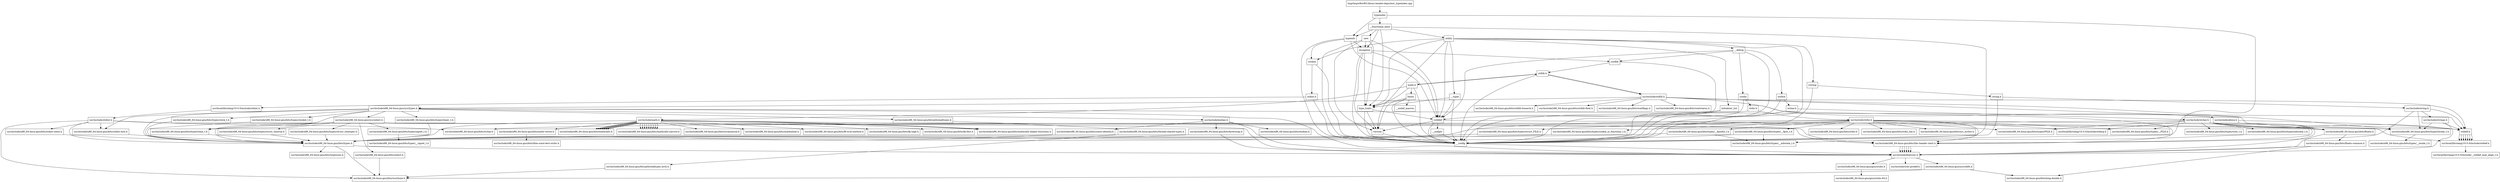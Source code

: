digraph "dependencies" {
  header_1 [ shape="box", label="typeindex"];
  header_0 [ shape="box", label="tmp/tmpw8iwRO.libcxx.header.deps/test_typeindex.cpp"];
  header_2 [ shape="box", label="__config"];
  header_3 [ shape="box", label="usr/include/features.h"];
  header_4 [ shape="box", label="usr/include/stdc-predef.h"];
  header_5 [ shape="box", label="usr/include/x86_64-linux-gnu/sys/cdefs.h"];
  header_6 [ shape="box", label="usr/include/x86_64-linux-gnu/bits/wordsize.h"];
  header_7 [ shape="box", label="usr/include/x86_64-linux-gnu/bits/long-double.h"];
  header_8 [ shape="box", label="usr/include/x86_64-linux-gnu/gnu/stubs.h"];
  header_9 [ shape="box", label="usr/include/x86_64-linux-gnu/gnu/stubs-64.h"];
  header_11 [ shape="box", label="typeinfo"];
  header_12 [ shape="box", label="exception"];
  header_13 [ shape="box", label="cstddef"];
  header_14 [ shape="box", label="version"];
  header_15 [ shape="box", label="usr/local/lib/clang/10.0.0/include/stddef.h"];
  header_16 [ shape="box", label="usr/local/lib/clang/10.0.0/include/__stddef_max_align_t.h"];
  header_17 [ shape="box", label="__nullptr"];
  header_18 [ shape="box", label="cstdlib"];
  header_19 [ shape="box", label="stdlib.h"];
  header_20 [ shape="box", label="usr/include/stdlib.h"];
  header_21 [ shape="box", label="usr/include/x86_64-linux-gnu/bits/libc-header-start.h"];
  header_22 [ shape="box", label="stddef.h"];
  header_23 [ shape="box", label="usr/include/x86_64-linux-gnu/bits/waitflags.h"];
  header_24 [ shape="box", label="usr/include/x86_64-linux-gnu/bits/waitstatus.h"];
  header_25 [ shape="box", label="usr/include/x86_64-linux-gnu/bits/floatn.h"];
  header_26 [ shape="box", label="usr/include/x86_64-linux-gnu/bits/floatn-common.h"];
  header_27 [ shape="box", label="usr/include/x86_64-linux-gnu/bits/types/locale_t.h"];
  header_28 [ shape="box", label="usr/include/x86_64-linux-gnu/bits/types/__locale_t.h"];
  header_29 [ shape="box", label="usr/include/x86_64-linux-gnu/sys/types.h"];
  header_30 [ shape="box", label="usr/include/x86_64-linux-gnu/bits/types.h"];
  header_31 [ shape="box", label="usr/include/x86_64-linux-gnu/bits/typesizes.h"];
  header_32 [ shape="box", label="usr/include/x86_64-linux-gnu/bits/types/clock_t.h"];
  header_33 [ shape="box", label="usr/include/x86_64-linux-gnu/bits/types/clockid_t.h"];
  header_34 [ shape="box", label="usr/include/x86_64-linux-gnu/bits/types/time_t.h"];
  header_35 [ shape="box", label="usr/include/x86_64-linux-gnu/bits/types/timer_t.h"];
  header_36 [ shape="box", label="usr/include/x86_64-linux-gnu/bits/stdint-intn.h"];
  header_37 [ shape="box", label="usr/include/endian.h"];
  header_38 [ shape="box", label="usr/include/x86_64-linux-gnu/bits/endian.h"];
  header_39 [ shape="box", label="usr/include/x86_64-linux-gnu/bits/byteswap.h"];
  header_40 [ shape="box", label="usr/include/x86_64-linux-gnu/bits/uintn-identity.h"];
  header_41 [ shape="box", label="usr/include/x86_64-linux-gnu/sys/select.h"];
  header_42 [ shape="box", label="usr/include/x86_64-linux-gnu/bits/select.h"];
  header_43 [ shape="box", label="usr/include/x86_64-linux-gnu/bits/types/sigset_t.h"];
  header_44 [ shape="box", label="usr/include/x86_64-linux-gnu/bits/types/__sigset_t.h"];
  header_45 [ shape="box", label="usr/include/x86_64-linux-gnu/bits/types/struct_timeval.h"];
  header_46 [ shape="box", label="usr/include/x86_64-linux-gnu/bits/types/struct_timespec.h"];
  header_47 [ shape="box", label="usr/include/x86_64-linux-gnu/bits/pthreadtypes.h"];
  header_48 [ shape="box", label="usr/include/x86_64-linux-gnu/bits/thread-shared-types.h"];
  header_49 [ shape="box", label="usr/include/x86_64-linux-gnu/bits/pthreadtypes-arch.h"];
  header_50 [ shape="box", label="usr/include/alloca.h"];
  header_51 [ shape="box", label="usr/include/x86_64-linux-gnu/bits/stdlib-bsearch.h"];
  header_52 [ shape="box", label="usr/include/x86_64-linux-gnu/bits/stdlib-float.h"];
  header_53 [ shape="box", label="math.h"];
  header_54 [ shape="box", label="usr/include/math.h"];
  header_55 [ shape="box", label="usr/include/x86_64-linux-gnu/bits/math-vector.h"];
  header_56 [ shape="box", label="usr/include/x86_64-linux-gnu/bits/libm-simd-decl-stubs.h"];
  header_57 [ shape="box", label="usr/include/x86_64-linux-gnu/bits/flt-eval-method.h"];
  header_58 [ shape="box", label="usr/include/x86_64-linux-gnu/bits/fp-logb.h"];
  header_59 [ shape="box", label="usr/include/x86_64-linux-gnu/bits/fp-fast.h"];
  header_60 [ shape="box", label="usr/include/x86_64-linux-gnu/bits/mathcalls-helper-functions.h"];
  header_61 [ shape="box", label="usr/include/x86_64-linux-gnu/bits/mathcalls.h"];
  header_62 [ shape="box", label="usr/include/x86_64-linux-gnu/bits/mathcalls-narrow.h"];
  header_63 [ shape="box", label="usr/include/x86_64-linux-gnu/bits/iscanonical.h"];
  header_64 [ shape="box", label="usr/include/x86_64-linux-gnu/bits/mathinline.h"];
  header_65 [ shape="box", label="type_traits"];
  header_66 [ shape="box", label="limits"];
  header_67 [ shape="box", label="__undef_macros"];
  header_68 [ shape="box", label="cstdint"];
  header_69 [ shape="box", label="stdint.h"];
  header_70 [ shape="box", label="usr/local/lib/clang/10.0.0/include/stdint.h"];
  header_71 [ shape="box", label="usr/include/stdint.h"];
  header_72 [ shape="box", label="usr/include/x86_64-linux-gnu/bits/wchar.h"];
  header_73 [ shape="box", label="usr/include/x86_64-linux-gnu/bits/stdint-uintn.h"];
  header_74 [ shape="box", label="__functional_base"];
  header_75 [ shape="box", label="new"];
  header_76 [ shape="box", label="utility"];
  header_77 [ shape="box", label="__tuple"];
  header_78 [ shape="box", label="initializer_list"];
  header_79 [ shape="box", label="cstring"];
  header_80 [ shape="box", label="string.h"];
  header_81 [ shape="box", label="usr/include/string.h"];
  header_82 [ shape="box", label="usr/include/strings.h"];
  header_83 [ shape="box", label="__debug"];
  header_84 [ shape="box", label="iosfwd"];
  header_85 [ shape="box", label="wchar.h"];
  header_86 [ shape="box", label="usr/include/wchar.h"];
  header_87 [ shape="box", label="usr/local/lib/clang/10.0.0/include/stdarg.h"];
  header_88 [ shape="box", label="usr/include/x86_64-linux-gnu/bits/types/wint_t.h"];
  header_89 [ shape="box", label="usr/include/x86_64-linux-gnu/bits/types/mbstate_t.h"];
  header_90 [ shape="box", label="usr/include/x86_64-linux-gnu/bits/types/__mbstate_t.h"];
  header_91 [ shape="box", label="usr/include/x86_64-linux-gnu/bits/types/__FILE.h"];
  header_92 [ shape="box", label="usr/include/x86_64-linux-gnu/bits/types/FILE.h"];
  header_93 [ shape="box", label="cstdio"];
  header_94 [ shape="box", label="stdio.h"];
  header_95 [ shape="box", label="usr/include/stdio.h"];
  header_96 [ shape="box", label="usr/include/x86_64-linux-gnu/bits/types/__fpos_t.h"];
  header_97 [ shape="box", label="usr/include/x86_64-linux-gnu/bits/types/__fpos64_t.h"];
  header_98 [ shape="box", label="usr/include/x86_64-linux-gnu/bits/types/struct_FILE.h"];
  header_99 [ shape="box", label="usr/include/x86_64-linux-gnu/bits/types/cookie_io_functions_t.h"];
  header_100 [ shape="box", label="usr/include/x86_64-linux-gnu/bits/stdio_lim.h"];
  header_101 [ shape="box", label="usr/include/x86_64-linux-gnu/bits/sys_errlist.h"];
  header_102 [ shape="box", label="usr/include/x86_64-linux-gnu/bits/stdio.h"];
  header_85 -> header_2;
  header_85 -> header_86;
  header_15 -> header_16;
  header_97 -> header_30;
  header_97 -> header_90;
  header_45 -> header_30;
  header_94 -> header_2;
  header_94 -> header_95;
  header_95 -> header_21;
  header_95 -> header_22;
  header_95 -> header_87;
  header_95 -> header_30;
  header_95 -> header_96;
  header_95 -> header_97;
  header_95 -> header_91;
  header_95 -> header_92;
  header_95 -> header_98;
  header_95 -> header_99;
  header_95 -> header_100;
  header_95 -> header_101;
  header_95 -> header_102;
  header_20 -> header_21;
  header_20 -> header_22;
  header_20 -> header_23;
  header_20 -> header_24;
  header_20 -> header_25;
  header_20 -> header_27;
  header_20 -> header_29;
  header_20 -> header_50;
  header_20 -> header_51;
  header_20 -> header_52;
  header_42 -> header_6;
  header_48 -> header_49;
  header_77 -> header_2;
  header_77 -> header_13;
  header_77 -> header_65;
  header_99 -> header_30;
  header_75 -> header_2;
  header_75 -> header_12;
  header_75 -> header_65;
  header_75 -> header_13;
  header_75 -> header_14;
  header_81 -> header_21;
  header_81 -> header_22;
  header_81 -> header_27;
  header_81 -> header_82;
  header_36 -> header_30;
  header_46 -> header_30;
  header_13 -> header_2;
  header_13 -> header_14;
  header_13 -> header_15;
  header_13 -> header_17;
  header_22 -> header_15;
  header_22 -> header_15;
  header_22 -> header_15;
  header_22 -> header_15;
  header_22 -> header_15;
  header_22 -> header_15;
  header_22 -> header_15;
  header_14 -> header_2;
  header_18 -> header_2;
  header_18 -> header_19;
  header_21 -> header_3;
  header_21 -> header_3;
  header_21 -> header_3;
  header_21 -> header_3;
  header_21 -> header_3;
  header_21 -> header_3;
  header_30 -> header_3;
  header_30 -> header_6;
  header_30 -> header_31;
  header_82 -> header_3;
  header_82 -> header_22;
  header_82 -> header_27;
  header_50 -> header_3;
  header_50 -> header_22;
  header_25 -> header_3;
  header_25 -> header_26;
  header_83 -> header_2;
  header_83 -> header_84;
  header_83 -> header_18;
  header_83 -> header_93;
  header_83 -> header_13;
  header_26 -> header_3;
  header_26 -> header_7;
  header_8 -> header_9;
  header_78 -> header_2;
  header_78 -> header_13;
  header_43 -> header_44;
  header_71 -> header_21;
  header_71 -> header_30;
  header_71 -> header_72;
  header_71 -> header_6;
  header_71 -> header_36;
  header_71 -> header_73;
  header_93 -> header_2;
  header_93 -> header_94;
  header_32 -> header_30;
  header_70 -> header_71;
  header_55 -> header_56;
  header_89 -> header_90;
  header_76 -> header_2;
  header_76 -> header_77;
  header_76 -> header_65;
  header_76 -> header_78;
  header_76 -> header_13;
  header_76 -> header_79;
  header_76 -> header_68;
  header_76 -> header_14;
  header_76 -> header_83;
  header_65 -> header_2;
  header_65 -> header_13;
  header_65 -> header_14;
  header_98 -> header_30;
  header_5 -> header_6;
  header_5 -> header_7;
  header_33 -> header_30;
  header_47 -> header_48;
  header_96 -> header_30;
  header_96 -> header_90;
  header_29 -> header_3;
  header_29 -> header_30;
  header_29 -> header_32;
  header_29 -> header_33;
  header_29 -> header_34;
  header_29 -> header_35;
  header_29 -> header_22;
  header_29 -> header_36;
  header_29 -> header_37;
  header_29 -> header_41;
  header_29 -> header_47;
  header_11 -> header_2;
  header_11 -> header_12;
  header_11 -> header_13;
  header_11 -> header_68;
  header_0 -> header_1;
  header_34 -> header_30;
  header_79 -> header_2;
  header_79 -> header_80;
  header_1 -> header_2;
  header_1 -> header_11;
  header_1 -> header_74;
  header_12 -> header_2;
  header_12 -> header_13;
  header_12 -> header_18;
  header_12 -> header_65;
  header_12 -> header_14;
  header_53 -> header_2;
  header_53 -> header_19;
  header_53 -> header_54;
  header_53 -> header_65;
  header_53 -> header_66;
  header_3 -> header_4;
  header_3 -> header_5;
  header_3 -> header_8;
  header_74 -> header_2;
  header_74 -> header_65;
  header_74 -> header_11;
  header_74 -> header_12;
  header_74 -> header_75;
  header_74 -> header_76;
  header_68 -> header_2;
  header_68 -> header_69;
  header_19 -> header_2;
  header_19 -> header_20;
  header_19 -> header_53;
  header_19 -> header_20;
  header_84 -> header_2;
  header_84 -> header_85;
  header_39 -> header_3;
  header_39 -> header_30;
  header_37 -> header_3;
  header_37 -> header_38;
  header_37 -> header_39;
  header_37 -> header_40;
  header_66 -> header_2;
  header_66 -> header_65;
  header_66 -> header_67;
  header_66 -> header_14;
  header_49 -> header_6;
  header_86 -> header_21;
  header_86 -> header_25;
  header_86 -> header_22;
  header_86 -> header_87;
  header_86 -> header_72;
  header_86 -> header_88;
  header_86 -> header_89;
  header_86 -> header_91;
  header_86 -> header_92;
  header_86 -> header_27;
  header_80 -> header_2;
  header_80 -> header_81;
  header_73 -> header_30;
  header_17 -> header_2;
  header_2 -> header_3;
  header_54 -> header_21;
  header_54 -> header_30;
  header_54 -> header_55;
  header_54 -> header_25;
  header_54 -> header_57;
  header_54 -> header_58;
  header_54 -> header_59;
  header_54 -> header_60;
  header_54 -> header_61;
  header_54 -> header_60;
  header_54 -> header_61;
  header_54 -> header_60;
  header_54 -> header_61;
  header_54 -> header_61;
  header_54 -> header_61;
  header_54 -> header_61;
  header_54 -> header_61;
  header_54 -> header_62;
  header_54 -> header_62;
  header_54 -> header_62;
  header_54 -> header_62;
  header_54 -> header_62;
  header_54 -> header_62;
  header_54 -> header_62;
  header_54 -> header_62;
  header_54 -> header_62;
  header_54 -> header_63;
  header_54 -> header_64;
  header_40 -> header_30;
  header_27 -> header_28;
  header_35 -> header_30;
  header_69 -> header_2;
  header_69 -> header_70;
  header_41 -> header_3;
  header_41 -> header_30;
  header_41 -> header_42;
  header_41 -> header_43;
  header_41 -> header_34;
  header_41 -> header_45;
  header_41 -> header_46;
}
